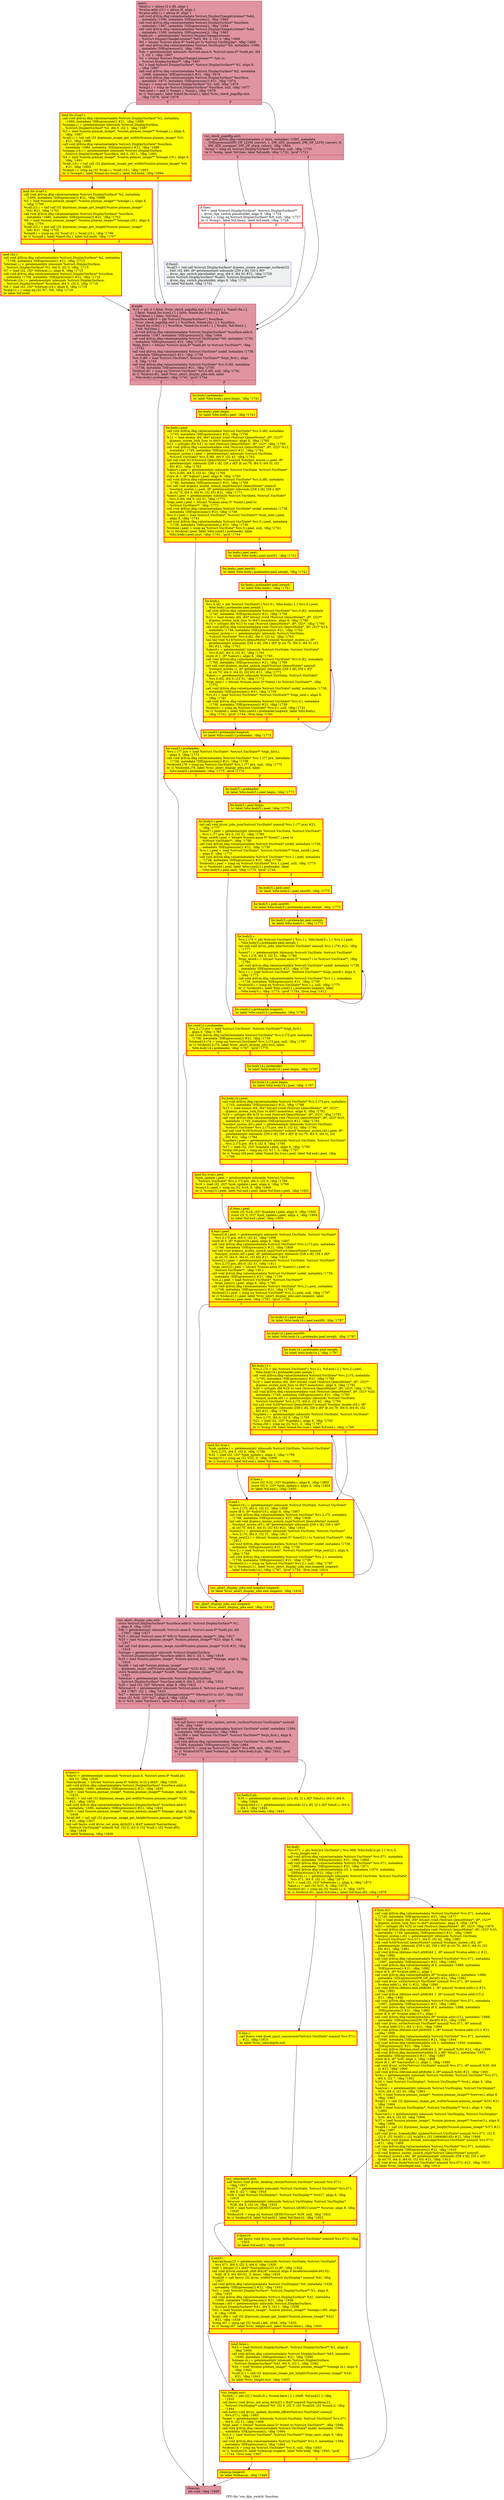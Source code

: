 digraph "CFG for 'vnc_dpy_switch' function" {
	label="CFG for 'vnc_dpy_switch' function";

	Node0x556a56af4000 [shape=record,color="#b70d28ff", style=filled, fillcolor="#b70d2870",label="{entry:\l  %buf.i.i = alloca [2 x i8], align 1\l  %value.addr.i15.i = alloca i8, align 1\l  %value.addr.i.i = alloca i8, align 1\l  call void @llvm.dbg.value(metadata %struct.DisplayChangeListener* %dcl,\l... metadata !1586, metadata !DIExpression()), !dbg !1664\l  call void @llvm.dbg.value(metadata %struct.DisplaySurface* %surface,\l... metadata !1587, metadata !DIExpression()), !dbg !1664\l  call void @llvm.dbg.value(metadata %struct.DisplayChangeListener* %dcl,\l... metadata !1589, metadata !DIExpression()), !dbg !1665\l  %add.ptr = getelementptr %struct.DisplayChangeListener,\l... %struct.DisplayChangeListener* %dcl, i64 -2, i32 4, !dbg !1666\l  %0 = bitcast %struct.anon.6* %add.ptr to %struct.VncDisplay*, !dbg !1666\l  call void @llvm.dbg.value(metadata %struct.VncDisplay* %0, metadata !1588,\l... metadata !DIExpression()), !dbg !1664\l  %ds = getelementptr inbounds %struct.anon.6, %struct.anon.6* %add.ptr, i64\l... 3, i32 1, !dbg !1667\l  %1 = bitcast %struct.DisplayChangeListener*** %ds to\l... %struct.DisplaySurface**, !dbg !1667\l  %2 = load %struct.DisplaySurface*, %struct.DisplaySurface** %1, align 8,\l... !dbg !1667\l  call void @llvm.dbg.value(metadata %struct.DisplaySurface* %2, metadata\l... !1668, metadata !DIExpression()) #21, !dbg !1674\l  call void @llvm.dbg.value(metadata %struct.DisplaySurface* %surface,\l... metadata !1673, metadata !DIExpression()) #21, !dbg !1674\l  %cmp.i = icmp ne %struct.DisplaySurface* %2, null, !dbg !1676\l  %cmp1.i = icmp ne %struct.DisplaySurface* %surface, null, !dbg !1677\l  %or.cond.i = and i1 %cmp1.i, %cmp.i, !dbg !1678\l  br i1 %or.cond.i, label %land.lhs.true2.i, label %vnc_check_pageflip.exit,\l... !dbg !1678, !prof !1679\l|{<s0>T|<s1>F}}"];
	Node0x556a56af4000:s0 -> Node0x556a56cd3760;
	Node0x556a56af4000:s1 -> Node0x556a56c7e610;
	Node0x556a56cd3760 [shape=record,penwidth=3.0, style="filled", color="red", fillcolor="yellow",label="{land.lhs.true2.i:                                 \l  call void @llvm.dbg.value(metadata %struct.DisplaySurface* %2, metadata\l... !1680, metadata !DIExpression()) #21, !dbg !1685\l  %image.i.i = getelementptr inbounds %struct.DisplaySurface,\l... %struct.DisplaySurface* %2, i64 0, i32 1, !dbg !1687\l  %3 = load %union.pixman_image*, %union.pixman_image** %image.i.i, align 8,\l... !dbg !1687\l  %call.i.i = tail call i32 @pixman_image_get_width(%union.pixman_image* %3)\l... #21, !dbg !1688\l  call void @llvm.dbg.value(metadata %struct.DisplaySurface* %surface,\l... metadata !1680, metadata !DIExpression()) #21, !dbg !1689\l  %image.i18.i = getelementptr inbounds %struct.DisplaySurface,\l... %struct.DisplaySurface* %surface, i64 0, i32 1, !dbg !1691\l  %4 = load %union.pixman_image*, %union.pixman_image** %image.i18.i, align 8,\l... !dbg !1691\l  %call.i19.i = tail call i32 @pixman_image_get_width(%union.pixman_image* %4)\l... #21, !dbg !1692\l  %cmp4.i = icmp eq i32 %call.i.i, %call.i19.i, !dbg !1693\l  br i1 %cmp4.i, label %land.lhs.true5.i, label %if.end4, !dbg !1694\l|{<s0>T|<s1>F}}"];
	Node0x556a56cd3760:s0 -> Node0x556a56cce2b0;
	Node0x556a56cd3760:s1 -> Node0x556a56af7c60;
	Node0x556a56cce2b0 [shape=record,penwidth=3.0, style="filled", color="red", fillcolor="yellow",label="{land.lhs.true5.i:                                 \l  call void @llvm.dbg.value(metadata %struct.DisplaySurface* %2, metadata\l... !1695, metadata !DIExpression()) #21, !dbg !1698\l  %5 = load %union.pixman_image*, %union.pixman_image** %image.i.i, align 8,\l... !dbg !1700\l  %call.i21.i = tail call i32 @pixman_image_get_height(%union.pixman_image*\l... %5) #21, !dbg !1701\l  call void @llvm.dbg.value(metadata %struct.DisplaySurface* %surface,\l... metadata !1695, metadata !DIExpression()) #21, !dbg !1702\l  %6 = load %union.pixman_image*, %union.pixman_image** %image.i18.i, align 8,\l... !dbg !1704\l  %call.i23.i = tail call i32 @pixman_image_get_height(%union.pixman_image*\l... %6) #21, !dbg !1705\l  %cmp8.i = icmp eq i32 %call.i21.i, %call.i23.i, !dbg !1706\l  br i1 %cmp8.i, label %land.rhs.i, label %if.end4, !dbg !1707\l|{<s0>T|<s1>F}}"];
	Node0x556a56cce2b0:s0 -> Node0x556a56c7e690;
	Node0x556a56cce2b0:s1 -> Node0x556a56af7c60;
	Node0x556a56c7e690 [shape=record,penwidth=3.0, style="filled", color="red", fillcolor="yellow",label="{land.rhs.i:                                       \l  call void @llvm.dbg.value(metadata %struct.DisplaySurface* %2, metadata\l... !1708, metadata !DIExpression()) #21, !dbg !1713\l  %format.i.i = getelementptr inbounds %struct.DisplaySurface,\l... %struct.DisplaySurface* %2, i64 0, i32 0, !dbg !1715\l  %7 = load i32, i32* %format.i.i, align 8, !dbg !1715\l  call void @llvm.dbg.value(metadata %struct.DisplaySurface* %surface,\l... metadata !1708, metadata !DIExpression()) #21, !dbg !1716\l  %format.i24.i = getelementptr inbounds %struct.DisplaySurface,\l... %struct.DisplaySurface* %surface, i64 0, i32 0, !dbg !1718\l  %8 = load i32, i32* %format.i24.i, align 8, !dbg !1718\l  %cmp11.i = icmp eq i32 %7, %8, !dbg !1719\l  br label %if.end4\l}"];
	Node0x556a56c7e690 -> Node0x556a56af7c60;
	Node0x556a56c7e610 [shape=record,color="#b70d28ff", style=filled, fillcolor="#b70d2870",label="{vnc_check_pageflip.exit:                          \l  call void @llvm.dbg.value(metadata i1 false, metadata !1593, metadata\l... !DIExpression(DW_OP_LLVM_convert, 1, DW_ATE_unsigned, DW_OP_LLVM_convert, 8,\l... DW_ATE_unsigned, DW_OP_stack_value)), !dbg !1664\l  %cmp = icmp eq %struct.DisplaySurface* %surface, null, !dbg !1720\l  br i1 %cmp, label %if.then, label %if.end4, !dbg !1722, !prof !1723\l|{<s0>T|<s1>F}}"];
	Node0x556a56c7e610:s0 -> Node0x556a56af7bf0;
	Node0x556a56c7e610:s1 -> Node0x556a56af7c60;
	Node0x556a56af7bf0 [shape=record,penwidth=3.0, color="red",label="{if.then:                                          \l  %9 = load %struct.DisplaySurface*, %struct.DisplaySurface**\l... @vnc_dpy_switch.placeholder, align 8, !dbg !1724\l  %cmp1 = icmp eq %struct.DisplaySurface* %9, null, !dbg !1727\l  br i1 %cmp1, label %if.then2, label %if.end4, !dbg !1728\l|{<s0>T|<s1>F}}"];
	Node0x556a56af7bf0:s0 -> Node0x556a56af7ff0;
	Node0x556a56af7bf0:s1 -> Node0x556a56af7c60;
	Node0x556a56af7ff0 [shape=record,color="#3d50c3ff", style=filled, fillcolor="#dbdcde70",label="{if.then2:                                         \l  %call3 = tail call %struct.DisplaySurface* @qemu_create_message_surface(i32\l... 640, i32 480, i8* getelementptr inbounds ([30 x i8], [30 x i8]*\l... @vnc_dpy_switch.placeholder_msg, i64 0, i64 0)) #21, !dbg !1729\l  store %struct.DisplaySurface* %call3, %struct.DisplaySurface**\l... @vnc_dpy_switch.placeholder, align 8, !dbg !1731\l  br label %if.end4, !dbg !1732\l}"];
	Node0x556a56af7ff0 -> Node0x556a56af7c60;
	Node0x556a56af7c60 [shape=record,color="#b70d28ff", style=filled, fillcolor="#b70d2870",label="{if.end4:                                          \l  %10 = phi i1 [ false, %vnc_check_pageflip.exit ], [ %cmp11.i, %land.rhs.i ],\l... [ false, %land.lhs.true2.i ], [ false, %land.lhs.true5.i ], [ false,\l... %if.then2 ], [ false, %if.then ]\l  %surface.addr.0 = phi %struct.DisplaySurface* [ %surface,\l... %vnc_check_pageflip.exit ], [ %surface, %land.rhs.i ], [ %surface,\l... %land.lhs.true2.i ], [ %surface, %land.lhs.true5.i ], [ %call3, %if.then2 ],\l... [ %9, %if.then ]\l  call void @llvm.dbg.value(metadata %struct.DisplaySurface* %surface.addr.0,\l... metadata !1587, metadata !DIExpression()), !dbg !1664\l  call void @llvm.dbg.value(metadata %struct.VncDisplay* %0, metadata !1733,\l... metadata !DIExpression()) #21, !dbg !1739\l  %tqh_first.i = bitcast %struct.anon.6* %add.ptr to %struct.VncState**, !dbg\l... !1741\l  call void @llvm.dbg.value(metadata %struct.VncState* undef, metadata !1738,\l... metadata !DIExpression()) #21, !dbg !1739\l  %vs.0.i80 = load %struct.VncState*, %struct.VncState** %tqh_first.i, align\l... 8, !dbg !1743\l  call void @llvm.dbg.value(metadata %struct.VncState* %vs.0.i80, metadata\l... !1738, metadata !DIExpression()) #21, !dbg !1739\l  %tobool.i81 = icmp eq %struct.VncState* %vs.0.i80, null, !dbg !1741\l  br i1 %tobool.i81, label %vnc_abort_display_jobs.exit, label\l... %for.body.i.preheader, !dbg !1741, !prof !1744\l|{<s0>T|<s1>F}}"];
	Node0x556a56af7c60:s0 -> Node0x556a56cd6930;
	Node0x556a56af7c60:s1 -> Node0x556a562ab820;
	Node0x556a562ab820 [shape=record,penwidth=3.0, style="filled", color="red", fillcolor="yellow",label="{for.body.i.preheader:                             \l  br label %for.body.i.peel.begin, !dbg !1741\l}"];
	Node0x556a562ab820 -> Node0x556a5681c1d0;
	Node0x556a5681c1d0 [shape=record,penwidth=3.0, style="filled", color="red", fillcolor="yellow",label="{for.body.i.peel.begin:                            \l  br label %for.body.i.peel, !dbg !1741\l}"];
	Node0x556a5681c1d0 -> Node0x556a56a53ae0;
	Node0x556a56a53ae0 [shape=record,penwidth=3.0, style="filled", color="red", fillcolor="yellow",label="{for.body.i.peel:                                  \l  call void @llvm.dbg.value(metadata %struct.VncState* %vs.0.i80, metadata\l... !1745, metadata !DIExpression()) #21, !dbg !1756\l  %11 = load atomic i64, i64* bitcast (void (%struct.QemuMutex*, i8*, i32)**\l... @qemu_mutex_lock_func to i64*) monotonic, align 8, !dbg !1760\l  %12 = inttoptr i64 %11 to void (%struct.QemuMutex*, i8*, i32)*, !dbg !1760\l  call void @llvm.dbg.value(metadata void (%struct.QemuMutex*, i8*, i32)* %12,\l... metadata !1749, metadata !DIExpression()) #21, !dbg !1762\l  %output_mutex.i.i.peel = getelementptr inbounds %struct.VncState,\l... %struct.VncState* %vs.0.i80, i64 0, i32 42, !dbg !1763\l  tail call void %12(%struct.QemuMutex* nonnull %output_mutex.i.i.peel, i8*\l... getelementptr inbounds ([58 x i8], [58 x i8]* @.str.70, i64 0, i64 0), i32\l... 60) #21, !dbg !1763\l  %abort.i.peel = getelementptr inbounds %struct.VncState, %struct.VncState*\l... %vs.0.i80, i64 0, i32 41, !dbg !1764\l  store i8 1, i8* %abort.i.peel, align 8, !dbg !1765\l  call void @llvm.dbg.value(metadata %struct.VncState* %vs.0.i80, metadata\l... !1766, metadata !DIExpression()) #21, !dbg !1769\l  tail call void @qemu_mutex_unlock_impl(%struct.QemuMutex* nonnull\l... %output_mutex.i.i.peel, i8* getelementptr inbounds ([58 x i8], [58 x i8]*\l... @.str.70, i64 0, i64 0), i32 65) #21, !dbg !1771\l  %next.i.peel = getelementptr inbounds %struct.VncState, %struct.VncState*\l... %vs.0.i80, i64 0, i32 51, !dbg !1772\l  %tqe_next.i.peel = bitcast %union.anon.5* %next.i.peel to\l... %struct.VncState**, !dbg !1772\l  call void @llvm.dbg.value(metadata %struct.VncState* undef, metadata !1738,\l... metadata !DIExpression()) #21, !dbg !1739\l  %vs.0.i.peel = load %struct.VncState*, %struct.VncState** %tqe_next.i.peel,\l... align 8, !dbg !1743\l  call void @llvm.dbg.value(metadata %struct.VncState* %vs.0.i.peel, metadata\l... !1738, metadata !DIExpression()) #21, !dbg !1739\l  %tobool.i.peel = icmp eq %struct.VncState* %vs.0.i.peel, null, !dbg !1741\l  br i1 %tobool.i.peel, label %for.cond3.i.preheader, label\l... %for.body.i.peel.next, !dbg !1741, !prof !1744\l|{<s0>T|<s1>F}}"];
	Node0x556a56a53ae0:s0 -> Node0x556a569a9420;
	Node0x556a56a53ae0:s1 -> Node0x556a56838530;
	Node0x556a56838530 [shape=record,penwidth=3.0, style="filled", color="red", fillcolor="yellow",label="{for.body.i.peel.next:                             \l  br label %for.body.i.peel.next91, !dbg !1741\l}"];
	Node0x556a56838530 -> Node0x556a5680ca60;
	Node0x556a5680ca60 [shape=record,penwidth=3.0, style="filled", color="red", fillcolor="yellow",label="{for.body.i.peel.next91:                           \l  br label %for.body.i.preheader.peel.newph, !dbg !1741\l}"];
	Node0x556a5680ca60 -> Node0x556a56b5b340;
	Node0x556a56b5b340 [shape=record,penwidth=3.0, style="filled", color="red", fillcolor="yellow",label="{for.body.i.preheader.peel.newph:                  \l  br label %for.body.i, !dbg !1741\l}"];
	Node0x556a56b5b340 -> Node0x556a56affce0;
	Node0x556a56e52d00 [shape=record,penwidth=3.0, style="filled", color="red", fillcolor="yellow",label="{for.cond3.i.preheader.loopexit:                   \l  br label %for.cond3.i.preheader, !dbg !1773\l}"];
	Node0x556a56e52d00 -> Node0x556a569a9420;
	Node0x556a569a9420 [shape=record,penwidth=3.0, style="filled", color="red", fillcolor="yellow",label="{for.cond3.i.preheader:                            \l  %vs.1.i77.pre = load %struct.VncState*, %struct.VncState** %tqh_first.i,\l... align 8, !dbg !1773\l  call void @llvm.dbg.value(metadata %struct.VncState* %vs.1.i77.pre, metadata\l... !1738, metadata !DIExpression()) #21, !dbg !1739\l  %tobool4.i78 = icmp eq %struct.VncState* %vs.1.i77.pre, null, !dbg !1775\l  br i1 %tobool4.i78, label %vnc_abort_display_jobs.exit, label\l... %for.body5.i.preheader, !dbg !1775, !prof !1776\l|{<s0>T|<s1>F}}"];
	Node0x556a569a9420:s0 -> Node0x556a56cd6930;
	Node0x556a569a9420:s1 -> Node0x556a56b392c0;
	Node0x556a56b392c0 [shape=record,penwidth=3.0, style="filled", color="red", fillcolor="yellow",label="{for.body5.i.preheader:                            \l  br label %for.body5.i.peel.begin, !dbg !1775\l}"];
	Node0x556a56b392c0 -> Node0x556a56ca3eb0;
	Node0x556a56ca3eb0 [shape=record,penwidth=3.0, style="filled", color="red", fillcolor="yellow",label="{for.body5.i.peel.begin:                           \l  br label %for.body5.i.peel, !dbg !1775\l}"];
	Node0x556a56ca3eb0 -> Node0x556a56ce54a0;
	Node0x556a56ce54a0 [shape=record,penwidth=3.0, style="filled", color="red", fillcolor="yellow",label="{for.body5.i.peel:                                 \l  tail call void @vnc_jobs_join(%struct.VncState* nonnull %vs.1.i77.pre) #21,\l... !dbg !1777\l  %next7.i.peel = getelementptr inbounds %struct.VncState, %struct.VncState*\l... %vs.1.i77.pre, i64 0, i32 51, !dbg !1780\l  %tqe_next8.i.peel = bitcast %union.anon.5* %next7.i.peel to\l... %struct.VncState**, !dbg !1780\l  call void @llvm.dbg.value(metadata %struct.VncState* undef, metadata !1738,\l... metadata !DIExpression()) #21, !dbg !1739\l  %vs.1.i.peel = load %struct.VncState*, %struct.VncState** %tqe_next8.i.peel,\l... align 8, !dbg !1773\l  call void @llvm.dbg.value(metadata %struct.VncState* %vs.1.i.peel, metadata\l... !1738, metadata !DIExpression()) #21, !dbg !1739\l  %tobool4.i.peel = icmp eq %struct.VncState* %vs.1.i.peel, null, !dbg !1775\l  br i1 %tobool4.i.peel, label %for.cond12.i.preheader, label\l... %for.body5.i.peel.next, !dbg !1775, !prof !1744\l|{<s0>T|<s1>F}}"];
	Node0x556a56ce54a0:s0 -> Node0x556a56c974d0;
	Node0x556a56ce54a0:s1 -> Node0x556a56ca72f0;
	Node0x556a56ca72f0 [shape=record,penwidth=3.0, style="filled", color="red", fillcolor="yellow",label="{for.body5.i.peel.next:                            \l  br label %for.body5.i.peel.next90, !dbg !1775\l}"];
	Node0x556a56ca72f0 -> Node0x556a56ac85b0;
	Node0x556a56ac85b0 [shape=record,penwidth=3.0, style="filled", color="red", fillcolor="yellow",label="{for.body5.i.peel.next90:                          \l  br label %for.body5.i.preheader.peel.newph, !dbg !1775\l}"];
	Node0x556a56ac85b0 -> Node0x556a56d78ad0;
	Node0x556a56d78ad0 [shape=record,penwidth=3.0, style="filled", color="red", fillcolor="yellow",label="{for.body5.i.preheader.peel.newph:                 \l  br label %for.body5.i, !dbg !1775\l}"];
	Node0x556a56d78ad0 -> Node0x556a567d1130;
	Node0x556a56affce0 [shape=record,penwidth=3.0, style="filled", color="red", fillcolor="yellow",label="{for.body.i:                                       \l  %vs.0.i82 = phi %struct.VncState* [ %vs.0.i, %for.body.i ], [ %vs.0.i.peel,\l... %for.body.i.preheader.peel.newph ]\l  call void @llvm.dbg.value(metadata %struct.VncState* %vs.0.i82, metadata\l... !1745, metadata !DIExpression()) #21, !dbg !1756\l  %13 = load atomic i64, i64* bitcast (void (%struct.QemuMutex*, i8*, i32)**\l... @qemu_mutex_lock_func to i64*) monotonic, align 8, !dbg !1760\l  %14 = inttoptr i64 %13 to void (%struct.QemuMutex*, i8*, i32)*, !dbg !1760\l  call void @llvm.dbg.value(metadata void (%struct.QemuMutex*, i8*, i32)* %14,\l... metadata !1749, metadata !DIExpression()) #21, !dbg !1762\l  %output_mutex.i.i = getelementptr inbounds %struct.VncState,\l... %struct.VncState* %vs.0.i82, i64 0, i32 42, !dbg !1763\l  tail call void %14(%struct.QemuMutex* nonnull %output_mutex.i.i, i8*\l... getelementptr inbounds ([58 x i8], [58 x i8]* @.str.70, i64 0, i64 0), i32\l... 60) #21, !dbg !1763\l  %abort.i = getelementptr inbounds %struct.VncState, %struct.VncState*\l... %vs.0.i82, i64 0, i32 41, !dbg !1764\l  store i8 1, i8* %abort.i, align 8, !dbg !1765\l  call void @llvm.dbg.value(metadata %struct.VncState* %vs.0.i82, metadata\l... !1766, metadata !DIExpression()) #21, !dbg !1769\l  tail call void @qemu_mutex_unlock_impl(%struct.QemuMutex* nonnull\l... %output_mutex.i.i, i8* getelementptr inbounds ([58 x i8], [58 x i8]*\l... @.str.70, i64 0, i64 0), i32 65) #21, !dbg !1771\l  %next.i = getelementptr inbounds %struct.VncState, %struct.VncState*\l... %vs.0.i82, i64 0, i32 51, !dbg !1772\l  %tqe_next.i = bitcast %union.anon.5* %next.i to %struct.VncState**, !dbg\l... !1772\l  call void @llvm.dbg.value(metadata %struct.VncState* undef, metadata !1738,\l... metadata !DIExpression()) #21, !dbg !1739\l  %vs.0.i = load %struct.VncState*, %struct.VncState** %tqe_next.i, align 8,\l... !dbg !1743\l  call void @llvm.dbg.value(metadata %struct.VncState* %vs.0.i, metadata\l... !1738, metadata !DIExpression()) #21, !dbg !1739\l  %tobool.i = icmp eq %struct.VncState* %vs.0.i, null, !dbg !1741\l  br i1 %tobool.i, label %for.cond3.i.preheader.loopexit, label %for.body.i,\l... !dbg !1741, !prof !1744, !llvm.loop !1781\l|{<s0>T|<s1>F}}"];
	Node0x556a56affce0:s0 -> Node0x556a56e52d00;
	Node0x556a56affce0:s1 -> Node0x556a56affce0;
	Node0x556a56a43c90 [shape=record,penwidth=3.0, style="filled", color="red", fillcolor="yellow",label="{for.cond12.i.preheader.loopexit:                  \l  br label %for.cond12.i.preheader, !dbg !1785\l}"];
	Node0x556a56a43c90 -> Node0x556a56c974d0;
	Node0x556a56c974d0 [shape=record,penwidth=3.0, style="filled", color="red", fillcolor="yellow",label="{for.cond12.i.preheader:                           \l  %vs.2.i73.pre = load %struct.VncState*, %struct.VncState** %tqh_first.i,\l... align 8, !dbg !1785\l  call void @llvm.dbg.value(metadata %struct.VncState* %vs.2.i73.pre, metadata\l... !1738, metadata !DIExpression()) #21, !dbg !1739\l  %tobool13.i74 = icmp eq %struct.VncState* %vs.2.i73.pre, null, !dbg !1787\l  br i1 %tobool13.i74, label %vnc_abort_display_jobs.exit, label\l... %for.body14.i.preheader, !dbg !1787, !prof !1776\l|{<s0>T|<s1>F}}"];
	Node0x556a56c974d0:s0 -> Node0x556a56cd6930;
	Node0x556a56c974d0:s1 -> Node0x556a56d23bf0;
	Node0x556a56d23bf0 [shape=record,penwidth=3.0, style="filled", color="red", fillcolor="yellow",label="{for.body14.i.preheader:                           \l  br label %for.body14.i.peel.begin, !dbg !1787\l}"];
	Node0x556a56d23bf0 -> Node0x556a56b39310;
	Node0x556a56b39310 [shape=record,penwidth=3.0, style="filled", color="red", fillcolor="yellow",label="{for.body14.i.peel.begin:                          \l  br label %for.body14.i.peel, !dbg !1787\l}"];
	Node0x556a56b39310 -> Node0x556a56ce3750;
	Node0x556a56ce3750 [shape=record,penwidth=3.0, style="filled", color="red", fillcolor="yellow",label="{for.body14.i.peel:                                \l  call void @llvm.dbg.value(metadata %struct.VncState* %vs.2.i73.pre, metadata\l... !1745, metadata !DIExpression()) #21, !dbg !1788\l  %15 = load atomic i64, i64* bitcast (void (%struct.QemuMutex*, i8*, i32)**\l... @qemu_mutex_lock_func to i64*) monotonic, align 8, !dbg !1792\l  %16 = inttoptr i64 %15 to void (%struct.QemuMutex*, i8*, i32)*, !dbg !1792\l  call void @llvm.dbg.value(metadata void (%struct.QemuMutex*, i8*, i32)* %16,\l... metadata !1749, metadata !DIExpression()) #21, !dbg !1793\l  %output_mutex.i45.i.peel = getelementptr inbounds %struct.VncState,\l... %struct.VncState* %vs.2.i73.pre, i64 0, i32 42, !dbg !1794\l  tail call void %16(%struct.QemuMutex* nonnull %output_mutex.i45.i.peel, i8*\l... getelementptr inbounds ([58 x i8], [58 x i8]* @.str.70, i64 0, i64 0), i32\l... 60) #21, !dbg !1794\l  %update.i.peel = getelementptr inbounds %struct.VncState, %struct.VncState*\l... %vs.2.i73.pre, i64 0, i32 8, !dbg !1795\l  %17 = load i32, i32* %update.i.peel, align 8, !dbg !1795\l  %cmp.i58.peel = icmp eq i32 %17, 0, !dbg !1797\l  br i1 %cmp.i58.peel, label %land.lhs.true.i.peel, label %if.end.i.peel, !dbg\l... !1798\l|{<s0>T|<s1>F}}"];
	Node0x556a56ce3750:s0 -> Node0x556a56ae33c0;
	Node0x556a56ce3750:s1 -> Node0x556a56cd54d0;
	Node0x556a56ae33c0 [shape=record,penwidth=3.0, style="filled", color="red", fillcolor="yellow",label="{land.lhs.true.i.peel:                             \l  %job_update.i.peel = getelementptr inbounds %struct.VncState,\l... %struct.VncState* %vs.2.i73.pre, i64 0, i32 9, !dbg !1799\l  %18 = load i32, i32* %job_update.i.peel, align 4, !dbg !1799\l  %cmp15.i.peel = icmp eq i32 %18, 0, !dbg !1800\l  br i1 %cmp15.i.peel, label %if.end.i.peel, label %if.then.i.peel, !dbg !1801\l|{<s0>T|<s1>F}}"];
	Node0x556a56ae33c0:s0 -> Node0x556a56cd54d0;
	Node0x556a56ae33c0:s1 -> Node0x556a56f056e0;
	Node0x556a56f056e0 [shape=record,penwidth=3.0, style="filled", color="red", fillcolor="yellow",label="{if.then.i.peel:                                   \l  store i32 %18, i32* %update.i.peel, align 8, !dbg !1802\l  store i32 0, i32* %job_update.i.peel, align 4, !dbg !1804\l  br label %if.end.i.peel, !dbg !1805\l}"];
	Node0x556a56f056e0 -> Node0x556a56cd54d0;
	Node0x556a56cd54d0 [shape=record,penwidth=3.0, style="filled", color="red", fillcolor="yellow",label="{if.end.i.peel:                                    \l  %abort19.i.peel = getelementptr inbounds %struct.VncState, %struct.VncState*\l... %vs.2.i73.pre, i64 0, i32 41, !dbg !1806\l  store i8 0, i8* %abort19.i.peel, align 8, !dbg !1807\l  call void @llvm.dbg.value(metadata %struct.VncState* %vs.2.i73.pre, metadata\l... !1766, metadata !DIExpression()) #21, !dbg !1808\l  tail call void @qemu_mutex_unlock_impl(%struct.QemuMutex* nonnull\l... %output_mutex.i45.i.peel, i8* getelementptr inbounds ([58 x i8], [58 x i8]*\l... @.str.70, i64 0, i64 0), i32 65) #21, !dbg !1810\l  %next21.i.peel = getelementptr inbounds %struct.VncState, %struct.VncState*\l... %vs.2.i73.pre, i64 0, i32 51, !dbg !1811\l  %tqe_next22.i.peel = bitcast %union.anon.5* %next21.i.peel to\l... %struct.VncState**, !dbg !1811\l  call void @llvm.dbg.value(metadata %struct.VncState* undef, metadata !1738,\l... metadata !DIExpression()) #21, !dbg !1739\l  %vs.2.i.peel = load %struct.VncState*, %struct.VncState**\l... %tqe_next22.i.peel, align 8, !dbg !1785\l  call void @llvm.dbg.value(metadata %struct.VncState* %vs.2.i.peel, metadata\l... !1738, metadata !DIExpression()) #21, !dbg !1739\l  %tobool13.i.peel = icmp eq %struct.VncState* %vs.2.i.peel, null, !dbg !1787\l  br i1 %tobool13.i.peel, label %vnc_abort_display_jobs.exit.loopexit, label\l... %for.body14.i.peel.next, !dbg !1787, !prof !1744\l|{<s0>T|<s1>F}}"];
	Node0x556a56cd54d0:s0 -> Node0x556a56b39360;
	Node0x556a56cd54d0:s1 -> Node0x556a569fe100;
	Node0x556a569fe100 [shape=record,penwidth=3.0, style="filled", color="red", fillcolor="yellow",label="{for.body14.i.peel.next:                           \l  br label %for.body14.i.peel.next89, !dbg !1787\l}"];
	Node0x556a569fe100 -> Node0x556a568e3d80;
	Node0x556a568e3d80 [shape=record,penwidth=3.0, style="filled", color="red", fillcolor="yellow",label="{for.body14.i.peel.next89:                         \l  br label %for.body14.i.preheader.peel.newph, !dbg !1787\l}"];
	Node0x556a568e3d80 -> Node0x556a5688ee40;
	Node0x556a5688ee40 [shape=record,penwidth=3.0, style="filled", color="red", fillcolor="yellow",label="{for.body14.i.preheader.peel.newph:                \l  br label %for.body14.i, !dbg !1787\l}"];
	Node0x556a5688ee40 -> Node0x556a56cce1c0;
	Node0x556a567d1130 [shape=record,penwidth=3.0, style="filled", color="red", fillcolor="yellow",label="{for.body5.i:                                      \l  %vs.1.i79 = phi %struct.VncState* [ %vs.1.i, %for.body5.i ], [ %vs.1.i.peel,\l... %for.body5.i.preheader.peel.newph ]\l  tail call void @vnc_jobs_join(%struct.VncState* nonnull %vs.1.i79) #21, !dbg\l... !1777\l  %next7.i = getelementptr inbounds %struct.VncState, %struct.VncState*\l... %vs.1.i79, i64 0, i32 51, !dbg !1780\l  %tqe_next8.i = bitcast %union.anon.5* %next7.i to %struct.VncState**, !dbg\l... !1780\l  call void @llvm.dbg.value(metadata %struct.VncState* undef, metadata !1738,\l... metadata !DIExpression()) #21, !dbg !1739\l  %vs.1.i = load %struct.VncState*, %struct.VncState** %tqe_next8.i, align 8,\l... !dbg !1773\l  call void @llvm.dbg.value(metadata %struct.VncState* %vs.1.i, metadata\l... !1738, metadata !DIExpression()) #21, !dbg !1739\l  %tobool4.i = icmp eq %struct.VncState* %vs.1.i, null, !dbg !1775\l  br i1 %tobool4.i, label %for.cond12.i.preheader.loopexit, label\l... %for.body5.i, !dbg !1775, !prof !1744, !llvm.loop !1812\l|{<s0>T|<s1>F}}"];
	Node0x556a567d1130:s0 -> Node0x556a56a43c90;
	Node0x556a567d1130:s1 -> Node0x556a567d1130;
	Node0x556a56cce1c0 [shape=record,penwidth=3.0, style="filled", color="red", fillcolor="yellow",label="{for.body14.i:                                     \l  %vs.2.i75 = phi %struct.VncState* [ %vs.2.i, %if.end.i ], [ %vs.2.i.peel,\l... %for.body14.i.preheader.peel.newph ]\l  call void @llvm.dbg.value(metadata %struct.VncState* %vs.2.i75, metadata\l... !1745, metadata !DIExpression()) #21, !dbg !1788\l  %19 = load atomic i64, i64* bitcast (void (%struct.QemuMutex*, i8*, i32)**\l... @qemu_mutex_lock_func to i64*) monotonic, align 8, !dbg !1792\l  %20 = inttoptr i64 %19 to void (%struct.QemuMutex*, i8*, i32)*, !dbg !1792\l  call void @llvm.dbg.value(metadata void (%struct.QemuMutex*, i8*, i32)* %20,\l... metadata !1749, metadata !DIExpression()) #21, !dbg !1793\l  %output_mutex.i45.i = getelementptr inbounds %struct.VncState,\l... %struct.VncState* %vs.2.i75, i64 0, i32 42, !dbg !1794\l  tail call void %20(%struct.QemuMutex* nonnull %output_mutex.i45.i, i8*\l... getelementptr inbounds ([58 x i8], [58 x i8]* @.str.70, i64 0, i64 0), i32\l... 60) #21, !dbg !1794\l  %update.i = getelementptr inbounds %struct.VncState, %struct.VncState*\l... %vs.2.i75, i64 0, i32 8, !dbg !1795\l  %21 = load i32, i32* %update.i, align 8, !dbg !1795\l  %cmp.i58 = icmp eq i32 %21, 0, !dbg !1797\l  br i1 %cmp.i58, label %land.lhs.true.i, label %if.end.i, !dbg !1798\l|{<s0>T|<s1>F}}"];
	Node0x556a56cce1c0:s0 -> Node0x556a56919eb0;
	Node0x556a56cce1c0:s1 -> Node0x556a56c7c0d0;
	Node0x556a56919eb0 [shape=record,penwidth=3.0, style="filled", color="red", fillcolor="yellow",label="{land.lhs.true.i:                                  \l  %job_update.i = getelementptr inbounds %struct.VncState, %struct.VncState*\l... %vs.2.i75, i64 0, i32 9, !dbg !1799\l  %22 = load i32, i32* %job_update.i, align 4, !dbg !1799\l  %cmp15.i = icmp eq i32 %22, 0, !dbg !1800\l  br i1 %cmp15.i, label %if.end.i, label %if.then.i, !dbg !1801\l|{<s0>T|<s1>F}}"];
	Node0x556a56919eb0:s0 -> Node0x556a56c7c0d0;
	Node0x556a56919eb0:s1 -> Node0x556a56cb7210;
	Node0x556a56cb7210 [shape=record,penwidth=3.0, style="filled", color="red", fillcolor="yellow",label="{if.then.i:                                        \l  store i32 %22, i32* %update.i, align 8, !dbg !1802\l  store i32 0, i32* %job_update.i, align 4, !dbg !1804\l  br label %if.end.i, !dbg !1805\l}"];
	Node0x556a56cb7210 -> Node0x556a56c7c0d0;
	Node0x556a56c7c0d0 [shape=record,penwidth=3.0, style="filled", color="red", fillcolor="yellow",label="{if.end.i:                                         \l  %abort19.i = getelementptr inbounds %struct.VncState, %struct.VncState*\l... %vs.2.i75, i64 0, i32 41, !dbg !1806\l  store i8 0, i8* %abort19.i, align 8, !dbg !1807\l  call void @llvm.dbg.value(metadata %struct.VncState* %vs.2.i75, metadata\l... !1766, metadata !DIExpression()) #21, !dbg !1808\l  tail call void @qemu_mutex_unlock_impl(%struct.QemuMutex* nonnull\l... %output_mutex.i45.i, i8* getelementptr inbounds ([58 x i8], [58 x i8]*\l... @.str.70, i64 0, i64 0), i32 65) #21, !dbg !1810\l  %next21.i = getelementptr inbounds %struct.VncState, %struct.VncState*\l... %vs.2.i75, i64 0, i32 51, !dbg !1811\l  %tqe_next22.i = bitcast %union.anon.5* %next21.i to %struct.VncState**, !dbg\l... !1811\l  call void @llvm.dbg.value(metadata %struct.VncState* undef, metadata !1738,\l... metadata !DIExpression()) #21, !dbg !1739\l  %vs.2.i = load %struct.VncState*, %struct.VncState** %tqe_next22.i, align 8,\l... !dbg !1785\l  call void @llvm.dbg.value(metadata %struct.VncState* %vs.2.i, metadata\l... !1738, metadata !DIExpression()) #21, !dbg !1739\l  %tobool13.i = icmp eq %struct.VncState* %vs.2.i, null, !dbg !1787\l  br i1 %tobool13.i, label %vnc_abort_display_jobs.exit.loopexit.loopexit,\l... label %for.body14.i, !dbg !1787, !prof !1744, !llvm.loop !1814\l|{<s0>T|<s1>F}}"];
	Node0x556a56c7c0d0:s0 -> Node0x556a56a10fb0;
	Node0x556a56c7c0d0:s1 -> Node0x556a56cce1c0;
	Node0x556a56a10fb0 [shape=record,penwidth=3.0, style="filled", color="red", fillcolor="yellow",label="{vnc_abort_display_jobs.exit.loopexit.loopexit:    \l  br label %vnc_abort_display_jobs.exit.loopexit, !dbg !1816\l}"];
	Node0x556a56a10fb0 -> Node0x556a56b39360;
	Node0x556a56b39360 [shape=record,penwidth=3.0, style="filled", color="red", fillcolor="yellow",label="{vnc_abort_display_jobs.exit.loopexit:             \l  br label %vnc_abort_display_jobs.exit, !dbg !1816\l}"];
	Node0x556a56b39360 -> Node0x556a56cd6930;
	Node0x556a56cd6930 [shape=record,color="#b70d28ff", style=filled, fillcolor="#b70d2870",label="{vnc_abort_display_jobs.exit:                      \l  store %struct.DisplaySurface* %surface.addr.0, %struct.DisplaySurface** %1,\l... align 8, !dbg !1816\l  %fb = getelementptr inbounds %struct.anon.6, %struct.anon.6* %add.ptr, i64\l... 17807, !dbg !1817\l  %23 = bitcast %struct.anon.6* %fb to %union.pixman_image**, !dbg !1817\l  %24 = load %union.pixman_image*, %union.pixman_image** %23, align 8, !dbg\l... !1817\l  tail call void @qemu_pixman_image_unref(%union.pixman_image* %24) #21, !dbg\l... !1818\l  %image = getelementptr inbounds %struct.DisplaySurface,\l... %struct.DisplaySurface* %surface.addr.0, i64 0, i32 1, !dbg !1819\l  %25 = load %union.pixman_image*, %union.pixman_image** %image, align 8, !dbg\l... !1819\l  %call6 = tail call %union.pixman_image*\l... @pixman_image_ref(%union.pixman_image* %25) #21, !dbg !1820\l  store %union.pixman_image* %call6, %union.pixman_image** %23, align 8, !dbg\l... !1821\l  %format = getelementptr inbounds %struct.DisplaySurface,\l... %struct.DisplaySurface* %surface.addr.0, i64 0, i32 0, !dbg !1822\l  %26 = load i32, i32* %format, align 8, !dbg !1822\l  %format10 = getelementptr inbounds %struct.anon.6, %struct.anon.6* %add.ptr,\l... i64 17807, i32 1, !dbg !1823\l  %27 = bitcast %struct.DisplayChangeListener*** %format10 to i32*, !dbg !1823\l  store i32 %26, i32* %27, align 8, !dbg !1824\l  br i1 %10, label %if.then11, label %if.end15, !dbg !1825, !prof !1679\l|{<s0>T|<s1>F}}"];
	Node0x556a56cd6930:s0 -> Node0x556a5682fab0;
	Node0x556a56cd6930:s1 -> Node0x556a56afaa20;
	Node0x556a5682fab0 [shape=record,penwidth=3.0, style="filled", color="red", fillcolor="yellow",label="{if.then11:                                        \l  %dirty = getelementptr inbounds %struct.anon.6, %struct.anon.6* %add.ptr,\l... i64 15, !dbg !1826\l  %arraydecay = bitcast %struct.anon.6* %dirty to [3 x i64]*, !dbg !1829\l  call void @llvm.dbg.value(metadata %struct.DisplaySurface* %surface.addr.0,\l... metadata !1680, metadata !DIExpression()) #21, !dbg !1830\l  %28 = load %union.pixman_image*, %union.pixman_image** %image, align 8, !dbg\l... !1832\l  %call.i = tail call i32 @pixman_image_get_width(%union.pixman_image* %28)\l... #21, !dbg !1833\l  call void @llvm.dbg.value(metadata %struct.DisplaySurface* %surface.addr.0,\l... metadata !1695, metadata !DIExpression()) #21, !dbg !1834\l  %29 = load %union.pixman_image*, %union.pixman_image** %image, align 8, !dbg\l... !1836\l  %call.i60 = tail call i32 @pixman_image_get_height(%union.pixman_image* %29)\l... #21, !dbg !1837\l  tail call fastcc void @vnc_set_area_dirty([3 x i64]* nonnull %arraydecay,\l... %struct.VncDisplay* nonnull %0, i32 0, i32 0, i32 %call.i, i32 %call.i60),\l... !dbg !1838\l  br label %cleanup, !dbg !1839\l}"];
	Node0x556a5682fab0 -> Node0x556a56afb250;
	Node0x556a56afaa20 [shape=record,color="#b70d28ff", style=filled, fillcolor="#b70d2870",label="{if.end15:                                         \l  tail call fastcc void @vnc_update_server_surface(%struct.VncDisplay* nonnull\l... %0), !dbg !1840\l  call void @llvm.dbg.value(metadata %struct.VncState* undef, metadata !1594,\l... metadata !DIExpression()), !dbg !1664\l  %vs.069 = load %struct.VncState*, %struct.VncState** %tqh_first.i, align 8,\l... !dbg !1841\l  call void @llvm.dbg.value(metadata %struct.VncState* %vs.069, metadata\l... !1594, metadata !DIExpression()), !dbg !1664\l  %tobool1670 = icmp eq %struct.VncState* %vs.069, null, !dbg !1843\l  br i1 %tobool1670, label %cleanup, label %for.body.lr.ph, !dbg !1843, !prof\l... !1744\l|{<s0>T|<s1>F}}"];
	Node0x556a56afaa20:s0 -> Node0x556a56afb250;
	Node0x556a56afaa20:s1 -> Node0x556a56b33f70;
	Node0x556a56b33f70 [shape=record,penwidth=3.0, style="filled", color="red", fillcolor="yellow",label="{for.body.lr.ph:                                   \l  %30 = getelementptr inbounds [2 x i8], [2 x i8]* %buf.i.i, i64 0, i64 0,\l... !dbg !1844\l  %arrayidx5.i.i = getelementptr inbounds [2 x i8], [2 x i8]* %buf.i.i, i64 0,\l... i64 1, !dbg !1844\l  br label %for.body, !dbg !1843\l}"];
	Node0x556a56b33f70 -> Node0x556a56afbf80;
	Node0x556a56afbf80 [shape=record,penwidth=3.0, style="filled", color="red", fillcolor="yellow",label="{for.body:                                         \l  %vs.071 = phi %struct.VncState* [ %vs.069, %for.body.lr.ph ], [ %vs.0,\l... %vnc_height.exit ]\l  call void @llvm.dbg.value(metadata %struct.VncState* %vs.071, metadata\l... !1860, metadata !DIExpression()) #21, !dbg !1864\l  call void @llvm.dbg.value(metadata %struct.VncState* %vs.071, metadata\l... !1865, metadata !DIExpression()) #21, !dbg !1871\l  call void @llvm.dbg.value(metadata i32 3, metadata !1870, metadata\l... !DIExpression()) #21, !dbg !1871\l  %features.i.i = getelementptr inbounds %struct.VncState, %struct.VncState*\l... %vs.071, i64 0, i32 11, !dbg !1873\l  %31 = load i32, i32* %features.i.i, align 4, !dbg !1873\l  %and.i.i = and i32 %31, 8, !dbg !1874\l  %tobool.i61 = icmp eq i32 %and.i.i, 0, !dbg !1875\l  br i1 %tobool.i61, label %if.else.i, label %if.then.i63, !dbg !1876\l|{<s0>T|<s1>F}}"];
	Node0x556a56afbf80:s0 -> Node0x556a56afde70;
	Node0x556a56afbf80:s1 -> Node0x556a56aff810;
	Node0x556a56aff810 [shape=record,penwidth=3.0, style="filled", color="red", fillcolor="yellow",label="{if.then.i63:                                      \l  call void @llvm.dbg.value(metadata %struct.VncState* %vs.071, metadata\l... !1745, metadata !DIExpression()) #21, !dbg !1877\l  %32 = load atomic i64, i64* bitcast (void (%struct.QemuMutex*, i8*, i32)**\l... @qemu_mutex_lock_func to i64*) monotonic, align 8, !dbg !1879\l  %33 = inttoptr i64 %32 to void (%struct.QemuMutex*, i8*, i32)*, !dbg !1879\l  call void @llvm.dbg.value(metadata void (%struct.QemuMutex*, i8*, i32)* %33,\l... metadata !1749, metadata !DIExpression()) #21, !dbg !1880\l  %output_mutex.i.i62 = getelementptr inbounds %struct.VncState,\l... %struct.VncState* %vs.071, i64 0, i32 42, !dbg !1881\l  call void %33(%struct.QemuMutex* nonnull %output_mutex.i.i62, i8*\l... getelementptr inbounds ([58 x i8], [58 x i8]* @.str.70, i64 0, i64 0), i32\l... 60) #21, !dbg !1881\l  call void @llvm.lifetime.start.p0i8(i64 1, i8* nonnull %value.addr.i.i) #21,\l... !dbg !1882\l  call void @llvm.dbg.value(metadata %struct.VncState* %vs.071, metadata\l... !1887, metadata !DIExpression()) #21, !dbg !1882\l  call void @llvm.dbg.value(metadata i8 0, metadata !1888, metadata\l... !DIExpression()) #21, !dbg !1882\l  store i8 0, i8* %value.addr.i.i, align 1\l  call void @llvm.dbg.value(metadata i8* %value.addr.i.i, metadata !1888,\l... metadata !DIExpression(DW_OP_deref)) #21, !dbg !1882\l  call void @vnc_write(%struct.VncState* nonnull %vs.071, i8* nonnull\l... %value.addr.i.i, i64 1) #21, !dbg !1890\l  call void @llvm.lifetime.end.p0i8(i64 1, i8* nonnull %value.addr.i.i) #21,\l... !dbg !1891\l  call void @llvm.lifetime.start.p0i8(i64 1, i8* nonnull %value.addr.i15.i)\l... #21, !dbg !1892\l  call void @llvm.dbg.value(metadata %struct.VncState* %vs.071, metadata\l... !1887, metadata !DIExpression()) #21, !dbg !1892\l  call void @llvm.dbg.value(metadata i8 0, metadata !1888, metadata\l... !DIExpression()) #21, !dbg !1892\l  store i8 0, i8* %value.addr.i15.i, align 1\l  call void @llvm.dbg.value(metadata i8* %value.addr.i15.i, metadata !1888,\l... metadata !DIExpression(DW_OP_deref)) #21, !dbg !1892\l  call void @vnc_write(%struct.VncState* nonnull %vs.071, i8* nonnull\l... %value.addr.i15.i, i64 1) #21, !dbg !1894\l  call void @llvm.lifetime.end.p0i8(i64 1, i8* nonnull %value.addr.i15.i) #21,\l... !dbg !1895\l  call void @llvm.dbg.value(metadata %struct.VncState* %vs.071, metadata\l... !1849, metadata !DIExpression()) #21, !dbg !1844\l  call void @llvm.dbg.value(metadata i16 1, metadata !1850, metadata\l... !DIExpression()) #21, !dbg !1844\l  call void @llvm.lifetime.start.p0i8(i64 2, i8* nonnull %30) #21, !dbg !1896\l  call void @llvm.dbg.declare(metadata [2 x i8]* %buf.i.i, metadata !1851,\l... metadata !DIExpression()) #21, !dbg !1897\l  store i8 0, i8* %30, align 1, !dbg !1898\l  store i8 1, i8* %arrayidx5.i.i, align 1, !dbg !1899\l  call void @vnc_write(%struct.VncState* nonnull %vs.071, i8* nonnull %30, i64\l... 2) #21, !dbg !1900\l  call void @llvm.lifetime.end.p0i8(i64 2, i8* nonnull %30) #21, !dbg !1901\l  %vd.i = getelementptr inbounds %struct.VncState, %struct.VncState* %vs.071,\l... i64 0, i32 7, !dbg !1902\l  %34 = load %struct.VncDisplay*, %struct.VncDisplay** %vd.i, align 8, !dbg\l... !1902\l  %server.i = getelementptr inbounds %struct.VncDisplay, %struct.VncDisplay*\l... %34, i64 0, i32 20, !dbg !1903\l  %35 = load %union.pixman_image*, %union.pixman_image** %server.i, align 8,\l... !dbg !1903\l  %call1.i = call i32 @pixman_image_get_width(%union.pixman_image* %35) #21,\l... !dbg !1904\l  %36 = load %struct.VncDisplay*, %struct.VncDisplay** %vd.i, align 8, !dbg\l... !1905\l  %server3.i = getelementptr inbounds %struct.VncDisplay, %struct.VncDisplay*\l... %36, i64 0, i32 20, !dbg !1906\l  %37 = load %union.pixman_image*, %union.pixman_image** %server3.i, align 8,\l... !dbg !1906\l  %call4.i = call i32 @pixman_image_get_height(%union.pixman_image* %37) #21,\l... !dbg !1907\l  call void @vnc_framebuffer_update(%struct.VncState* nonnull %vs.071, i32 0,\l... i32 0, i32 %call1.i, i32 %call4.i, i32 1464686185) #21, !dbg !1908\l  call fastcc void @pixel_format_message(%struct.VncState* nonnull %vs.071)\l... #21, !dbg !1909\l  call void @llvm.dbg.value(metadata %struct.VncState* %vs.071, metadata\l... !1766, metadata !DIExpression()) #21, !dbg !1910\l  call void @qemu_mutex_unlock_impl(%struct.QemuMutex* nonnull\l... %output_mutex.i.i62, i8* getelementptr inbounds ([58 x i8], [58 x i8]*\l... @.str.70, i64 0, i64 0), i32 65) #21, !dbg !1912\l  call void @vnc_flush(%struct.VncState* nonnull %vs.071) #21, !dbg !1913\l  br label %vnc_colordepth.exit, !dbg !1914\l}"];
	Node0x556a56aff810 -> Node0x556a56af0bc0;
	Node0x556a56afde70 [shape=record,penwidth=3.0, style="filled", color="red", fillcolor="yellow",label="{if.else.i:                                        \l  call fastcc void @set_pixel_conversion(%struct.VncState* nonnull %vs.071)\l... #21, !dbg !1915\l  br label %vnc_colordepth.exit\l}"];
	Node0x556a56afde70 -> Node0x556a56af0bc0;
	Node0x556a56af0bc0 [shape=record,penwidth=3.0, style="filled", color="red", fillcolor="yellow",label="{vnc_colordepth.exit:                              \l  call fastcc void @vnc_desktop_resize(%struct.VncState* nonnull %vs.071),\l... !dbg !1917\l  %vd17 = getelementptr inbounds %struct.VncState, %struct.VncState* %vs.071,\l... i64 0, i32 7, !dbg !1918\l  %38 = load %struct.VncDisplay*, %struct.VncDisplay** %vd17, align 8, !dbg\l... !1918\l  %cursor = getelementptr inbounds %struct.VncDisplay, %struct.VncDisplay*\l... %38, i64 0, i32 16, !dbg !1920\l  %39 = load %struct.QEMUCursor*, %struct.QEMUCursor** %cursor, align 8, !dbg\l... !1920\l  %tobool18 = icmp eq %struct.QEMUCursor* %39, null, !dbg !1921\l  br i1 %tobool18, label %if.end21, label %if.then19, !dbg !1922\l|{<s0>T|<s1>F}}"];
	Node0x556a56af0bc0:s0 -> Node0x556a56afccf0;
	Node0x556a56af0bc0:s1 -> Node0x556a568e1020;
	Node0x556a568e1020 [shape=record,penwidth=3.0, style="filled", color="red", fillcolor="yellow",label="{if.then19:                                        \l  call fastcc void @vnc_cursor_define(%struct.VncState* nonnull %vs.071), !dbg\l... !1923\l  br label %if.end21, !dbg !1925\l}"];
	Node0x556a568e1020 -> Node0x556a56afccf0;
	Node0x556a56afccf0 [shape=record,penwidth=3.0, style="filled", color="red", fillcolor="yellow",label="{if.end21:                                         \l  %arraydecay23 = getelementptr inbounds %struct.VncState, %struct.VncState*\l... %vs.071, i64 0, i32 5, i64 0, !dbg !1926\l  %40 = bitcast [3 x i64]* %arraydecay23 to i8*, !dbg !1926\l  call void @llvm.memset.p0i8.i64(i8* nonnull align 8 dereferenceable(49152)\l... %40, i8 0, i64 49152, i1 false), !dbg !1926\l  %call26 = call fastcc i32 @vnc_width(%struct.VncDisplay* nonnull %0), !dbg\l... !1927\l  call void @llvm.dbg.value(metadata %struct.VncDisplay* %0, metadata !1928,\l... metadata !DIExpression()) #21, !dbg !1933\l  %41 = load %struct.DisplaySurface*, %struct.DisplaySurface** %1, align 8,\l... !dbg !1935\l  call void @llvm.dbg.value(metadata %struct.DisplaySurface* %41, metadata\l... !1695, metadata !DIExpression()) #21, !dbg !1936\l  %image.i.i65 = getelementptr inbounds %struct.DisplaySurface,\l... %struct.DisplaySurface* %41, i64 0, i32 1, !dbg !1938\l  %42 = load %union.pixman_image*, %union.pixman_image** %image.i.i65, align\l... 8, !dbg !1938\l  %call.i.i66 = call i32 @pixman_image_get_height(%union.pixman_image* %42)\l... #21, !dbg !1939\l  %cmp.i67 = icmp sgt i32 %call.i.i66, 2048, !dbg !1935\l  br i1 %cmp.i67, label %vnc_height.exit, label %cond.false.i, !dbg !1935\l|{<s0>T|<s1>F}}"];
	Node0x556a56afccf0:s0 -> Node0x556a56cdfdb0;
	Node0x556a56afccf0:s1 -> Node0x556a56cedd00;
	Node0x556a56cedd00 [shape=record,penwidth=3.0, style="filled", color="red", fillcolor="yellow",label="{cond.false.i:                                     \l  %43 = load %struct.DisplaySurface*, %struct.DisplaySurface** %1, align 8,\l... !dbg !1935\l  call void @llvm.dbg.value(metadata %struct.DisplaySurface* %43, metadata\l... !1695, metadata !DIExpression()) #21, !dbg !1940\l  %image.i4.i = getelementptr inbounds %struct.DisplaySurface,\l... %struct.DisplaySurface* %43, i64 0, i32 1, !dbg !1942\l  %44 = load %union.pixman_image*, %union.pixman_image** %image.i4.i, align 8,\l... !dbg !1942\l  %call.i5.i = call i32 @pixman_image_get_height(%union.pixman_image* %44)\l... #21, !dbg !1943\l  br label %vnc_height.exit, !dbg !1935\l}"];
	Node0x556a56cedd00 -> Node0x556a56cdfdb0;
	Node0x556a56cdfdb0 [shape=record,penwidth=3.0, style="filled", color="red", fillcolor="yellow",label="{vnc_height.exit:                                  \l  %cond.i = phi i32 [ %call.i5.i, %cond.false.i ], [ 2048, %if.end21 ], !dbg\l... !1935\l  call fastcc void @vnc_set_area_dirty([3 x i64]* nonnull %arraydecay23,\l... %struct.VncDisplay* nonnull %0, i32 0, i32 0, i32 %call26, i32 %cond.i), !dbg\l... !1944\l  call fastcc void @vnc_update_throttle_offset(%struct.VncState* nonnull\l... %vs.071), !dbg !1945\l  %next = getelementptr inbounds %struct.VncState, %struct.VncState* %vs.071,\l... i64 0, i32 51, !dbg !1946\l  %tqe_next = bitcast %union.anon.5* %next to %struct.VncState**, !dbg !1946\l  call void @llvm.dbg.value(metadata %struct.VncState* undef, metadata !1594,\l... metadata !DIExpression()), !dbg !1664\l  %vs.0 = load %struct.VncState*, %struct.VncState** %tqe_next, align 8, !dbg\l... !1841\l  call void @llvm.dbg.value(metadata %struct.VncState* %vs.0, metadata !1594,\l... metadata !DIExpression()), !dbg !1664\l  %tobool16 = icmp eq %struct.VncState* %vs.0, null, !dbg !1843\l  br i1 %tobool16, label %cleanup.loopexit, label %for.body, !dbg !1843, !prof\l... !1744, !llvm.loop !1947\l|{<s0>T|<s1>F}}"];
	Node0x556a56cdfdb0:s0 -> Node0x556a568c40b0;
	Node0x556a56cdfdb0:s1 -> Node0x556a56afbf80;
	Node0x556a568c40b0 [shape=record,penwidth=3.0, style="filled", color="red", fillcolor="yellow",label="{cleanup.loopexit:                                 \l  br label %cleanup, !dbg !1949\l}"];
	Node0x556a568c40b0 -> Node0x556a56afb250;
	Node0x556a56afb250 [shape=record,color="#b70d28ff", style=filled, fillcolor="#b70d2870",label="{cleanup:                                          \l  ret void, !dbg !1949\l}"];
}
